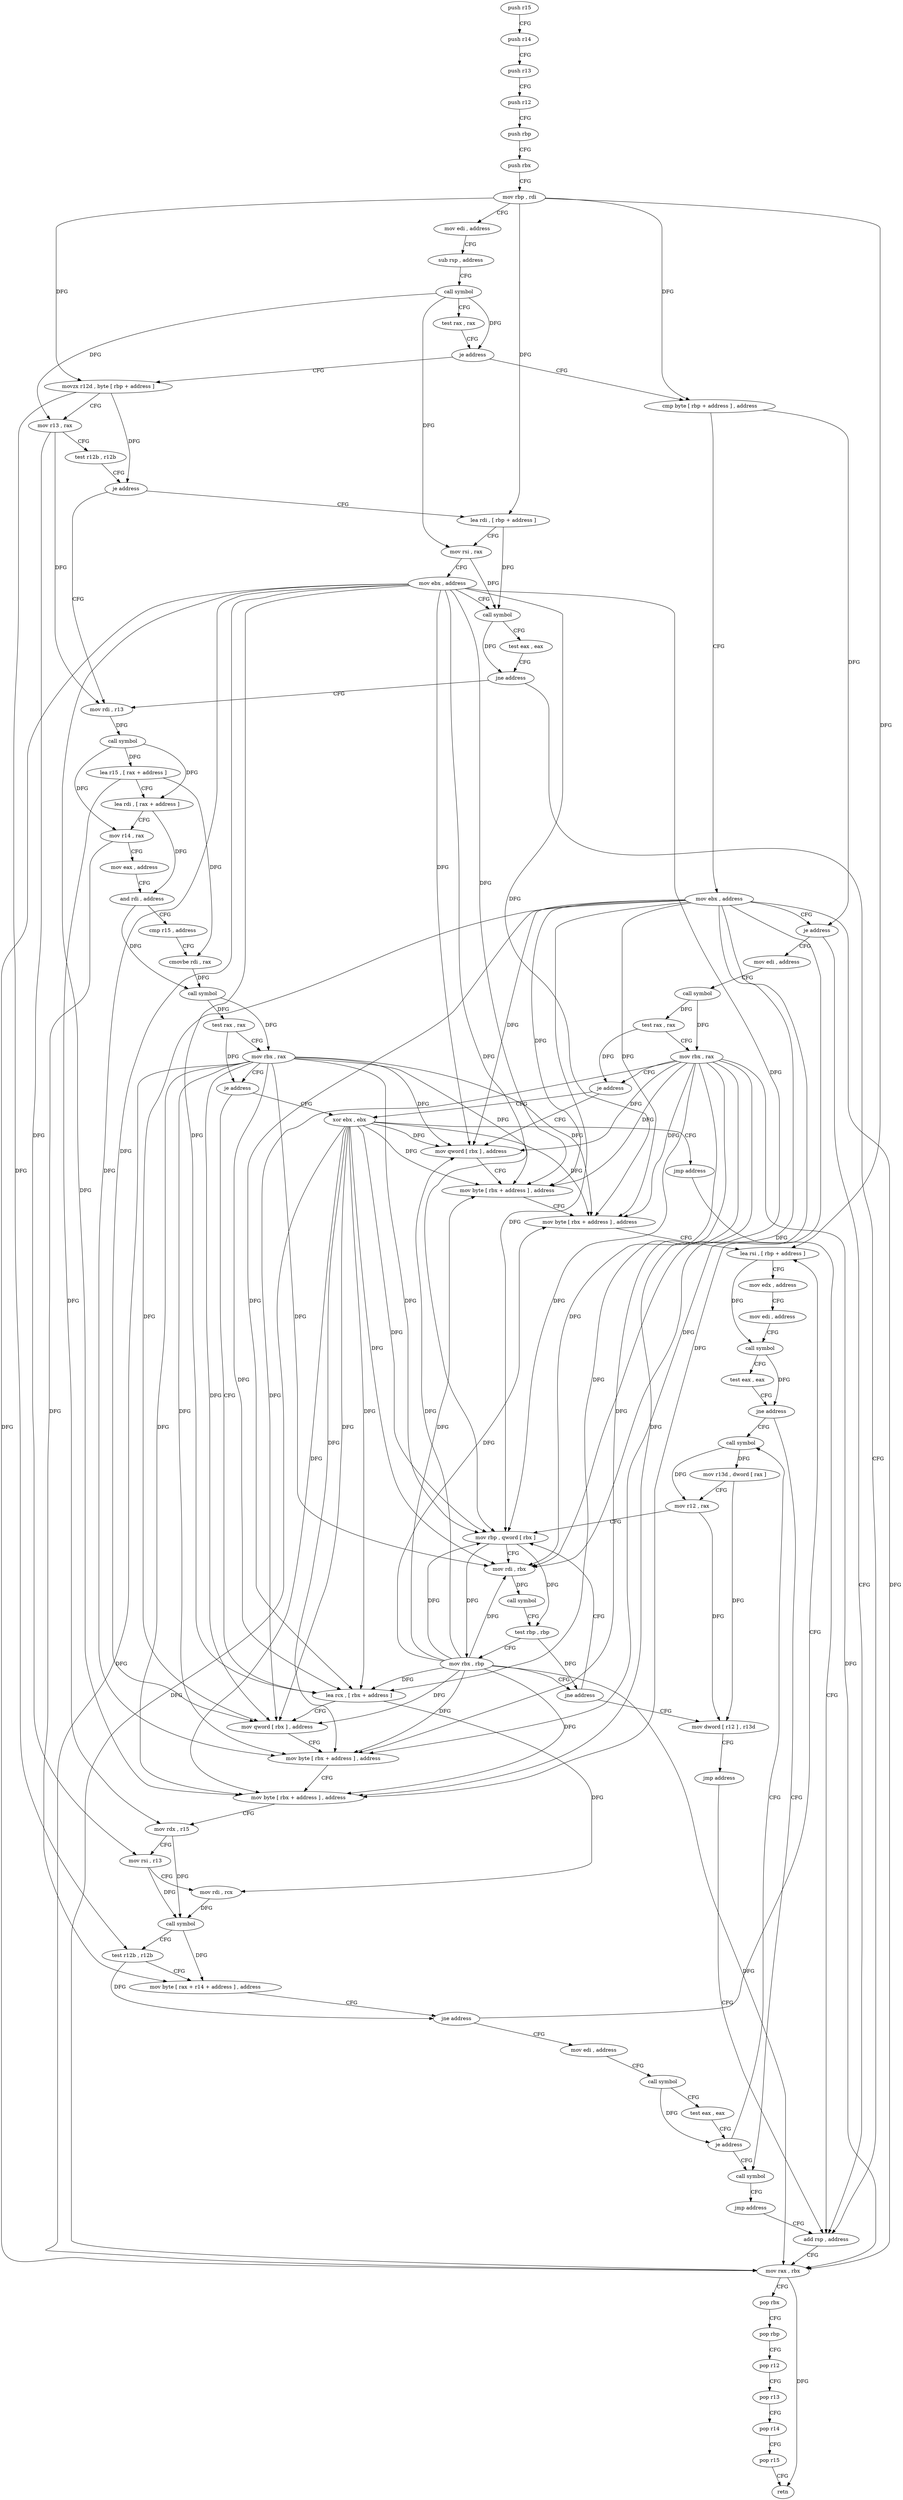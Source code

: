 digraph "func" {
"4437760" [label = "push r15" ]
"4437762" [label = "push r14" ]
"4437764" [label = "push r13" ]
"4437766" [label = "push r12" ]
"4437768" [label = "push rbp" ]
"4437769" [label = "push rbx" ]
"4437770" [label = "mov rbp , rdi" ]
"4437773" [label = "mov edi , address" ]
"4437778" [label = "sub rsp , address" ]
"4437782" [label = "call symbol" ]
"4437787" [label = "test rax , rax" ]
"4437790" [label = "je address" ]
"4438016" [label = "cmp byte [ rbp + address ] , address" ]
"4437796" [label = "movzx r12d , byte [ rbp + address ]" ]
"4438020" [label = "mov ebx , address" ]
"4438025" [label = "je address" ]
"4437830" [label = "add rsp , address" ]
"4438031" [label = "mov edi , address" ]
"4437801" [label = "mov r13 , rax" ]
"4437804" [label = "test r12b , r12b" ]
"4437807" [label = "je address" ]
"4437856" [label = "mov rdi , r13" ]
"4437809" [label = "lea rdi , [ rbp + address ]" ]
"4437834" [label = "mov rax , rbx" ]
"4437837" [label = "pop rbx" ]
"4437838" [label = "pop rbp" ]
"4437839" [label = "pop r12" ]
"4437841" [label = "pop r13" ]
"4437843" [label = "pop r14" ]
"4437845" [label = "pop r15" ]
"4437847" [label = "retn" ]
"4438036" [label = "call symbol" ]
"4438041" [label = "test rax , rax" ]
"4438044" [label = "mov rbx , rax" ]
"4438047" [label = "je address" ]
"4438104" [label = "xor ebx , ebx" ]
"4438049" [label = "mov qword [ rbx ] , address" ]
"4437859" [label = "call symbol" ]
"4437864" [label = "lea r15 , [ rax + address ]" ]
"4437868" [label = "lea rdi , [ rax + address ]" ]
"4437872" [label = "mov r14 , rax" ]
"4437875" [label = "mov eax , address" ]
"4437880" [label = "and rdi , address" ]
"4437884" [label = "cmp r15 , address" ]
"4437888" [label = "cmovbe rdi , rax" ]
"4437892" [label = "call symbol" ]
"4437897" [label = "test rax , rax" ]
"4437900" [label = "mov rbx , rax" ]
"4437903" [label = "je address" ]
"4437909" [label = "lea rcx , [ rbx + address ]" ]
"4437813" [label = "mov rsi , rax" ]
"4437816" [label = "mov ebx , address" ]
"4437821" [label = "call symbol" ]
"4437826" [label = "test eax , eax" ]
"4437828" [label = "jne address" ]
"4438106" [label = "jmp address" ]
"4438056" [label = "mov byte [ rbx + address ] , address" ]
"4438060" [label = "mov byte [ rbx + address ] , address" ]
"4438064" [label = "lea rsi , [ rbp + address ]" ]
"4437913" [label = "mov qword [ rbx ] , address" ]
"4437920" [label = "mov byte [ rbx + address ] , address" ]
"4437924" [label = "mov byte [ rbx + address ] , address" ]
"4437928" [label = "mov rdx , r15" ]
"4437931" [label = "mov rsi , r13" ]
"4437934" [label = "mov rdi , rcx" ]
"4437937" [label = "call symbol" ]
"4437942" [label = "test r12b , r12b" ]
"4437945" [label = "mov byte [ rax + r14 + address ] , address" ]
"4437951" [label = "jne address" ]
"4437953" [label = "mov edi , address" ]
"4437967" [label = "call symbol" ]
"4437972" [label = "mov r13d , dword [ rax ]" ]
"4437975" [label = "mov r12 , rax" ]
"4437978" [label = "mov rbp , qword [ rbx ]" ]
"4438087" [label = "call symbol" ]
"4438092" [label = "jmp address" ]
"4438068" [label = "mov edx , address" ]
"4438073" [label = "mov edi , address" ]
"4438078" [label = "call symbol" ]
"4438083" [label = "test eax , eax" ]
"4438085" [label = "jne address" ]
"4437958" [label = "call symbol" ]
"4437963" [label = "test eax , eax" ]
"4437965" [label = "je address" ]
"4437981" [label = "mov rdi , rbx" ]
"4437984" [label = "call symbol" ]
"4437989" [label = "test rbp , rbp" ]
"4437992" [label = "mov rbx , rbp" ]
"4437995" [label = "jne address" ]
"4437997" [label = "mov dword [ r12 ] , r13d" ]
"4438001" [label = "jmp address" ]
"4437760" -> "4437762" [ label = "CFG" ]
"4437762" -> "4437764" [ label = "CFG" ]
"4437764" -> "4437766" [ label = "CFG" ]
"4437766" -> "4437768" [ label = "CFG" ]
"4437768" -> "4437769" [ label = "CFG" ]
"4437769" -> "4437770" [ label = "CFG" ]
"4437770" -> "4437773" [ label = "CFG" ]
"4437770" -> "4438016" [ label = "DFG" ]
"4437770" -> "4437796" [ label = "DFG" ]
"4437770" -> "4437809" [ label = "DFG" ]
"4437770" -> "4438064" [ label = "DFG" ]
"4437773" -> "4437778" [ label = "CFG" ]
"4437778" -> "4437782" [ label = "CFG" ]
"4437782" -> "4437787" [ label = "CFG" ]
"4437782" -> "4437790" [ label = "DFG" ]
"4437782" -> "4437801" [ label = "DFG" ]
"4437782" -> "4437813" [ label = "DFG" ]
"4437787" -> "4437790" [ label = "CFG" ]
"4437790" -> "4438016" [ label = "CFG" ]
"4437790" -> "4437796" [ label = "CFG" ]
"4438016" -> "4438020" [ label = "CFG" ]
"4438016" -> "4438025" [ label = "DFG" ]
"4437796" -> "4437801" [ label = "CFG" ]
"4437796" -> "4437807" [ label = "DFG" ]
"4437796" -> "4437942" [ label = "DFG" ]
"4438020" -> "4438025" [ label = "CFG" ]
"4438020" -> "4437834" [ label = "DFG" ]
"4438020" -> "4438049" [ label = "DFG" ]
"4438020" -> "4438056" [ label = "DFG" ]
"4438020" -> "4438060" [ label = "DFG" ]
"4438020" -> "4437909" [ label = "DFG" ]
"4438020" -> "4437913" [ label = "DFG" ]
"4438020" -> "4437920" [ label = "DFG" ]
"4438020" -> "4437924" [ label = "DFG" ]
"4438020" -> "4437978" [ label = "DFG" ]
"4438020" -> "4437981" [ label = "DFG" ]
"4438025" -> "4437830" [ label = "CFG" ]
"4438025" -> "4438031" [ label = "CFG" ]
"4437830" -> "4437834" [ label = "CFG" ]
"4438031" -> "4438036" [ label = "CFG" ]
"4437801" -> "4437804" [ label = "CFG" ]
"4437801" -> "4437856" [ label = "DFG" ]
"4437801" -> "4437931" [ label = "DFG" ]
"4437804" -> "4437807" [ label = "CFG" ]
"4437807" -> "4437856" [ label = "CFG" ]
"4437807" -> "4437809" [ label = "CFG" ]
"4437856" -> "4437859" [ label = "DFG" ]
"4437809" -> "4437813" [ label = "CFG" ]
"4437809" -> "4437821" [ label = "DFG" ]
"4437834" -> "4437837" [ label = "CFG" ]
"4437834" -> "4437847" [ label = "DFG" ]
"4437837" -> "4437838" [ label = "CFG" ]
"4437838" -> "4437839" [ label = "CFG" ]
"4437839" -> "4437841" [ label = "CFG" ]
"4437841" -> "4437843" [ label = "CFG" ]
"4437843" -> "4437845" [ label = "CFG" ]
"4437845" -> "4437847" [ label = "CFG" ]
"4438036" -> "4438041" [ label = "DFG" ]
"4438036" -> "4438044" [ label = "DFG" ]
"4438041" -> "4438044" [ label = "CFG" ]
"4438041" -> "4438047" [ label = "DFG" ]
"4438044" -> "4438047" [ label = "CFG" ]
"4438044" -> "4437834" [ label = "DFG" ]
"4438044" -> "4438049" [ label = "DFG" ]
"4438044" -> "4438056" [ label = "DFG" ]
"4438044" -> "4438060" [ label = "DFG" ]
"4438044" -> "4437909" [ label = "DFG" ]
"4438044" -> "4437913" [ label = "DFG" ]
"4438044" -> "4437920" [ label = "DFG" ]
"4438044" -> "4437924" [ label = "DFG" ]
"4438044" -> "4437978" [ label = "DFG" ]
"4438044" -> "4437981" [ label = "DFG" ]
"4438047" -> "4438104" [ label = "CFG" ]
"4438047" -> "4438049" [ label = "CFG" ]
"4438104" -> "4438106" [ label = "CFG" ]
"4438104" -> "4437834" [ label = "DFG" ]
"4438104" -> "4438049" [ label = "DFG" ]
"4438104" -> "4438056" [ label = "DFG" ]
"4438104" -> "4438060" [ label = "DFG" ]
"4438104" -> "4437909" [ label = "DFG" ]
"4438104" -> "4437913" [ label = "DFG" ]
"4438104" -> "4437920" [ label = "DFG" ]
"4438104" -> "4437924" [ label = "DFG" ]
"4438104" -> "4437978" [ label = "DFG" ]
"4438104" -> "4437981" [ label = "DFG" ]
"4438049" -> "4438056" [ label = "CFG" ]
"4437859" -> "4437864" [ label = "DFG" ]
"4437859" -> "4437868" [ label = "DFG" ]
"4437859" -> "4437872" [ label = "DFG" ]
"4437864" -> "4437868" [ label = "CFG" ]
"4437864" -> "4437888" [ label = "DFG" ]
"4437864" -> "4437928" [ label = "DFG" ]
"4437868" -> "4437872" [ label = "CFG" ]
"4437868" -> "4437880" [ label = "DFG" ]
"4437872" -> "4437875" [ label = "CFG" ]
"4437872" -> "4437945" [ label = "DFG" ]
"4437875" -> "4437880" [ label = "CFG" ]
"4437880" -> "4437884" [ label = "CFG" ]
"4437880" -> "4437892" [ label = "DFG" ]
"4437884" -> "4437888" [ label = "CFG" ]
"4437888" -> "4437892" [ label = "DFG" ]
"4437892" -> "4437897" [ label = "DFG" ]
"4437892" -> "4437900" [ label = "DFG" ]
"4437897" -> "4437900" [ label = "CFG" ]
"4437897" -> "4437903" [ label = "DFG" ]
"4437900" -> "4437903" [ label = "CFG" ]
"4437900" -> "4437834" [ label = "DFG" ]
"4437900" -> "4438049" [ label = "DFG" ]
"4437900" -> "4438056" [ label = "DFG" ]
"4437900" -> "4438060" [ label = "DFG" ]
"4437900" -> "4437909" [ label = "DFG" ]
"4437900" -> "4437913" [ label = "DFG" ]
"4437900" -> "4437920" [ label = "DFG" ]
"4437900" -> "4437924" [ label = "DFG" ]
"4437900" -> "4437978" [ label = "DFG" ]
"4437900" -> "4437981" [ label = "DFG" ]
"4437903" -> "4438104" [ label = "CFG" ]
"4437903" -> "4437909" [ label = "CFG" ]
"4437909" -> "4437913" [ label = "CFG" ]
"4437909" -> "4437934" [ label = "DFG" ]
"4437813" -> "4437816" [ label = "CFG" ]
"4437813" -> "4437821" [ label = "DFG" ]
"4437816" -> "4437821" [ label = "CFG" ]
"4437816" -> "4437834" [ label = "DFG" ]
"4437816" -> "4438049" [ label = "DFG" ]
"4437816" -> "4438056" [ label = "DFG" ]
"4437816" -> "4438060" [ label = "DFG" ]
"4437816" -> "4437909" [ label = "DFG" ]
"4437816" -> "4437913" [ label = "DFG" ]
"4437816" -> "4437920" [ label = "DFG" ]
"4437816" -> "4437924" [ label = "DFG" ]
"4437816" -> "4437978" [ label = "DFG" ]
"4437816" -> "4437981" [ label = "DFG" ]
"4437821" -> "4437826" [ label = "CFG" ]
"4437821" -> "4437828" [ label = "DFG" ]
"4437826" -> "4437828" [ label = "CFG" ]
"4437828" -> "4437856" [ label = "CFG" ]
"4437828" -> "4437830" [ label = "CFG" ]
"4438106" -> "4437830" [ label = "CFG" ]
"4438056" -> "4438060" [ label = "CFG" ]
"4438060" -> "4438064" [ label = "CFG" ]
"4438064" -> "4438068" [ label = "CFG" ]
"4438064" -> "4438078" [ label = "DFG" ]
"4437913" -> "4437920" [ label = "CFG" ]
"4437920" -> "4437924" [ label = "CFG" ]
"4437924" -> "4437928" [ label = "CFG" ]
"4437928" -> "4437931" [ label = "CFG" ]
"4437928" -> "4437937" [ label = "DFG" ]
"4437931" -> "4437934" [ label = "CFG" ]
"4437931" -> "4437937" [ label = "DFG" ]
"4437934" -> "4437937" [ label = "DFG" ]
"4437937" -> "4437942" [ label = "CFG" ]
"4437937" -> "4437945" [ label = "DFG" ]
"4437942" -> "4437945" [ label = "CFG" ]
"4437942" -> "4437951" [ label = "DFG" ]
"4437945" -> "4437951" [ label = "CFG" ]
"4437951" -> "4438064" [ label = "CFG" ]
"4437951" -> "4437953" [ label = "CFG" ]
"4437953" -> "4437958" [ label = "CFG" ]
"4437967" -> "4437972" [ label = "DFG" ]
"4437967" -> "4437975" [ label = "DFG" ]
"4437972" -> "4437975" [ label = "CFG" ]
"4437972" -> "4437997" [ label = "DFG" ]
"4437975" -> "4437978" [ label = "CFG" ]
"4437975" -> "4437997" [ label = "DFG" ]
"4437978" -> "4437981" [ label = "CFG" ]
"4437978" -> "4437989" [ label = "DFG" ]
"4437978" -> "4437992" [ label = "DFG" ]
"4438087" -> "4438092" [ label = "CFG" ]
"4438092" -> "4437830" [ label = "CFG" ]
"4438068" -> "4438073" [ label = "CFG" ]
"4438073" -> "4438078" [ label = "CFG" ]
"4438078" -> "4438083" [ label = "CFG" ]
"4438078" -> "4438085" [ label = "DFG" ]
"4438083" -> "4438085" [ label = "CFG" ]
"4438085" -> "4437967" [ label = "CFG" ]
"4438085" -> "4438087" [ label = "CFG" ]
"4437958" -> "4437963" [ label = "CFG" ]
"4437958" -> "4437965" [ label = "DFG" ]
"4437963" -> "4437965" [ label = "CFG" ]
"4437965" -> "4438087" [ label = "CFG" ]
"4437965" -> "4437967" [ label = "CFG" ]
"4437981" -> "4437984" [ label = "DFG" ]
"4437984" -> "4437989" [ label = "CFG" ]
"4437989" -> "4437992" [ label = "CFG" ]
"4437989" -> "4437995" [ label = "DFG" ]
"4437992" -> "4437995" [ label = "CFG" ]
"4437992" -> "4437834" [ label = "DFG" ]
"4437992" -> "4438049" [ label = "DFG" ]
"4437992" -> "4438056" [ label = "DFG" ]
"4437992" -> "4438060" [ label = "DFG" ]
"4437992" -> "4437909" [ label = "DFG" ]
"4437992" -> "4437913" [ label = "DFG" ]
"4437992" -> "4437920" [ label = "DFG" ]
"4437992" -> "4437924" [ label = "DFG" ]
"4437992" -> "4437978" [ label = "DFG" ]
"4437992" -> "4437981" [ label = "DFG" ]
"4437995" -> "4437978" [ label = "CFG" ]
"4437995" -> "4437997" [ label = "CFG" ]
"4437997" -> "4438001" [ label = "CFG" ]
"4438001" -> "4437830" [ label = "CFG" ]
}
